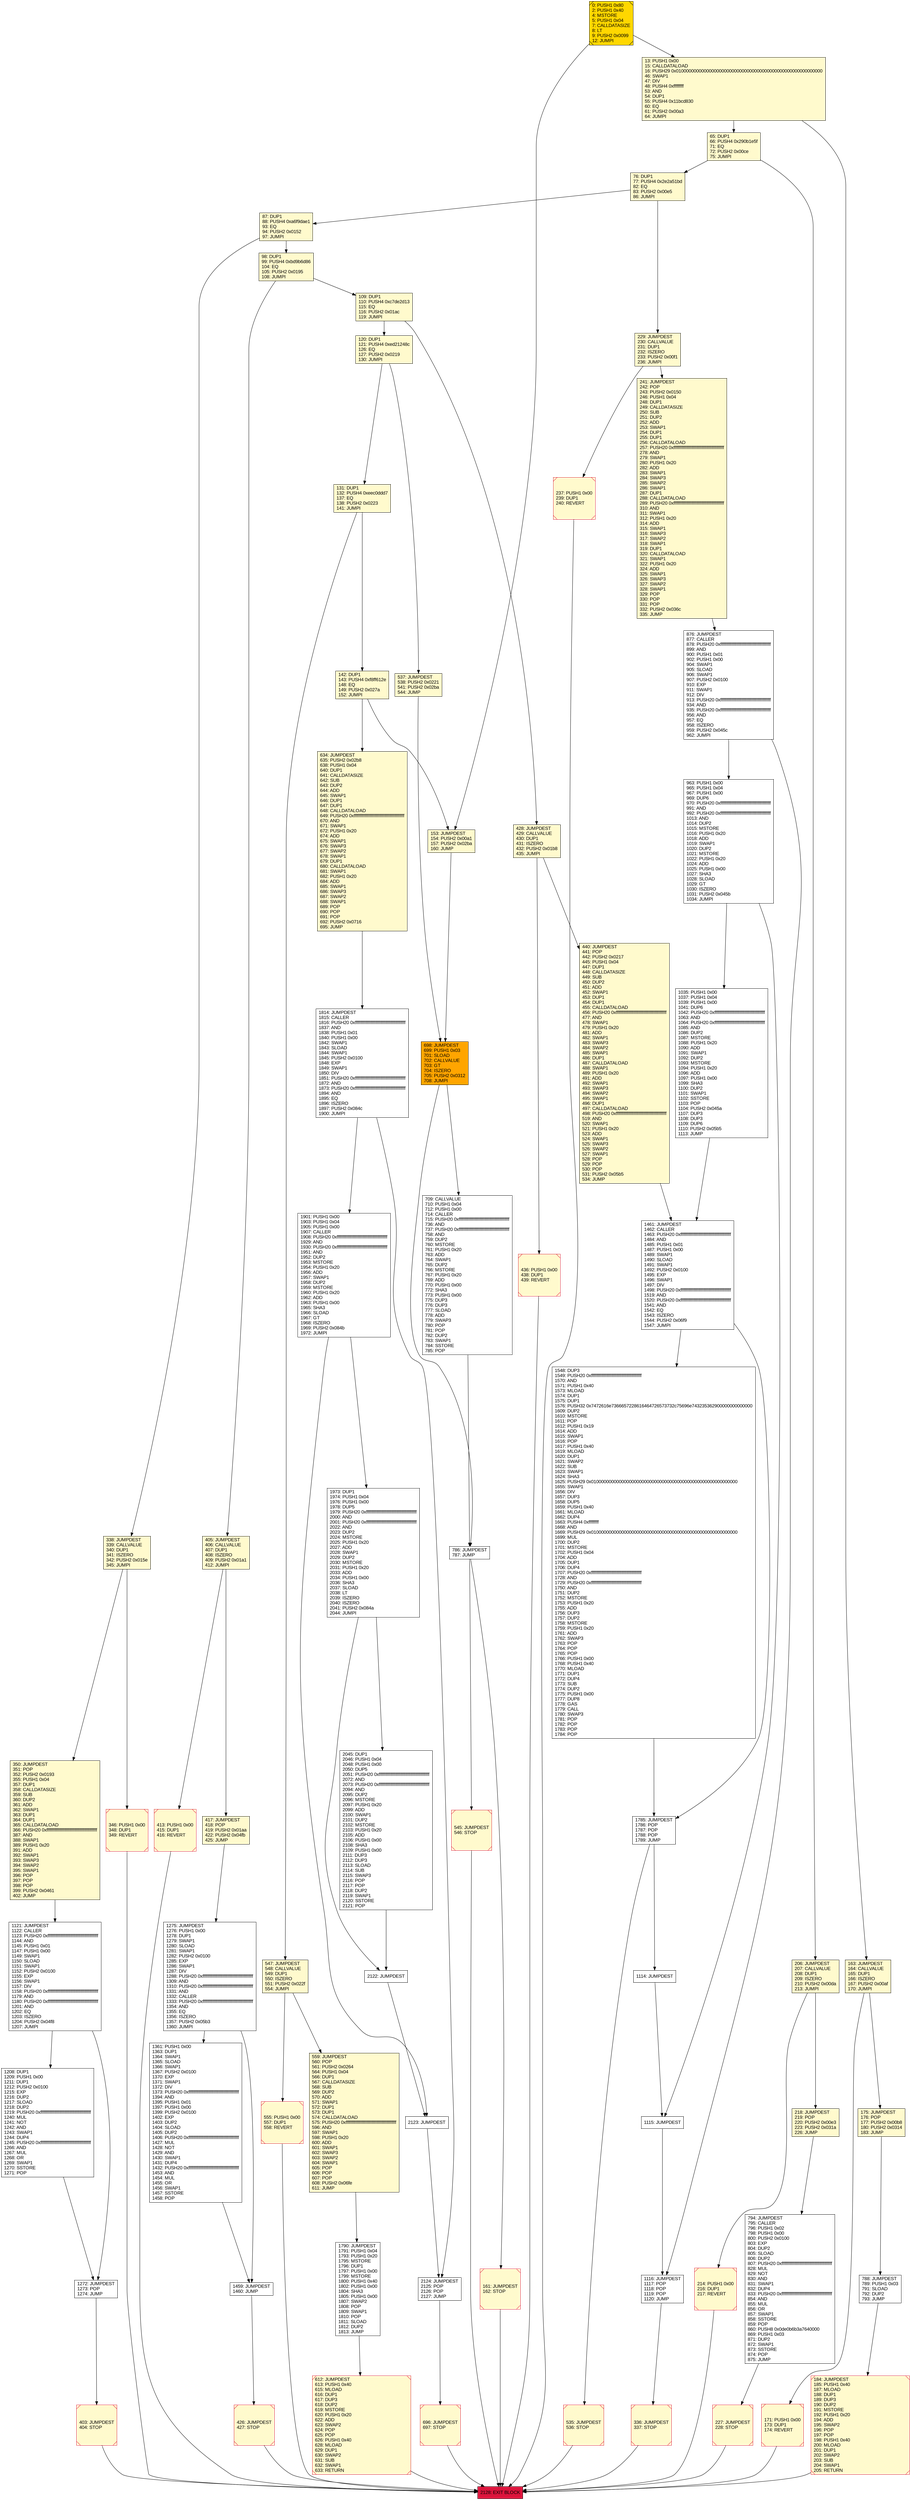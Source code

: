 digraph G {
bgcolor=transparent rankdir=UD;
node [shape=box style=filled color=black fillcolor=white fontname=arial fontcolor=black];
218 [label="218: JUMPDEST\l219: POP\l220: PUSH2 0x00e3\l223: PUSH2 0x031a\l226: JUMP\l" fillcolor=lemonchiffon ];
535 [label="535: JUMPDEST\l536: STOP\l" fillcolor=lemonchiffon shape=Msquare color=crimson ];
1459 [label="1459: JUMPDEST\l1460: JUMP\l" ];
2123 [label="2123: JUMPDEST\l" ];
403 [label="403: JUMPDEST\l404: STOP\l" fillcolor=lemonchiffon shape=Msquare color=crimson ];
2124 [label="2124: JUMPDEST\l2125: POP\l2126: POP\l2127: JUMP\l" ];
2122 [label="2122: JUMPDEST\l" ];
794 [label="794: JUMPDEST\l795: CALLER\l796: PUSH1 0x02\l798: PUSH1 0x00\l800: PUSH2 0x0100\l803: EXP\l804: DUP2\l805: SLOAD\l806: DUP2\l807: PUSH20 0xffffffffffffffffffffffffffffffffffffffff\l828: MUL\l829: NOT\l830: AND\l831: SWAP1\l832: DUP4\l833: PUSH20 0xffffffffffffffffffffffffffffffffffffffff\l854: AND\l855: MUL\l856: OR\l857: SWAP1\l858: SSTORE\l859: POP\l860: PUSH8 0x0de0b6b3a7640000\l869: PUSH1 0x03\l871: DUP2\l872: SWAP1\l873: SSTORE\l874: POP\l875: JUMP\l" ];
171 [label="171: PUSH1 0x00\l173: DUP1\l174: REVERT\l" fillcolor=lemonchiffon shape=Msquare color=crimson ];
241 [label="241: JUMPDEST\l242: POP\l243: PUSH2 0x0150\l246: PUSH1 0x04\l248: DUP1\l249: CALLDATASIZE\l250: SUB\l251: DUP2\l252: ADD\l253: SWAP1\l254: DUP1\l255: DUP1\l256: CALLDATALOAD\l257: PUSH20 0xffffffffffffffffffffffffffffffffffffffff\l278: AND\l279: SWAP1\l280: PUSH1 0x20\l282: ADD\l283: SWAP1\l284: SWAP3\l285: SWAP2\l286: SWAP1\l287: DUP1\l288: CALLDATALOAD\l289: PUSH20 0xffffffffffffffffffffffffffffffffffffffff\l310: AND\l311: SWAP1\l312: PUSH1 0x20\l314: ADD\l315: SWAP1\l316: SWAP3\l317: SWAP2\l318: SWAP1\l319: DUP1\l320: CALLDATALOAD\l321: SWAP1\l322: PUSH1 0x20\l324: ADD\l325: SWAP1\l326: SWAP3\l327: SWAP2\l328: SWAP1\l329: POP\l330: POP\l331: POP\l332: PUSH2 0x036c\l335: JUMP\l" fillcolor=lemonchiffon ];
555 [label="555: PUSH1 0x00\l557: DUP1\l558: REVERT\l" fillcolor=lemonchiffon shape=Msquare color=crimson ];
184 [label="184: JUMPDEST\l185: PUSH1 0x40\l187: MLOAD\l188: DUP1\l189: DUP3\l190: DUP2\l191: MSTORE\l192: PUSH1 0x20\l194: ADD\l195: SWAP2\l196: POP\l197: POP\l198: PUSH1 0x40\l200: MLOAD\l201: DUP1\l202: SWAP2\l203: SUB\l204: SWAP1\l205: RETURN\l" fillcolor=lemonchiffon shape=Msquare color=crimson ];
963 [label="963: PUSH1 0x00\l965: PUSH1 0x04\l967: PUSH1 0x00\l969: DUP6\l970: PUSH20 0xffffffffffffffffffffffffffffffffffffffff\l991: AND\l992: PUSH20 0xffffffffffffffffffffffffffffffffffffffff\l1013: AND\l1014: DUP2\l1015: MSTORE\l1016: PUSH1 0x20\l1018: ADD\l1019: SWAP1\l1020: DUP2\l1021: MSTORE\l1022: PUSH1 0x20\l1024: ADD\l1025: PUSH1 0x00\l1027: SHA3\l1028: SLOAD\l1029: GT\l1030: ISZERO\l1031: PUSH2 0x045b\l1034: JUMPI\l" ];
338 [label="338: JUMPDEST\l339: CALLVALUE\l340: DUP1\l341: ISZERO\l342: PUSH2 0x015e\l345: JUMPI\l" fillcolor=lemonchiffon ];
1901 [label="1901: PUSH1 0x00\l1903: PUSH1 0x04\l1905: PUSH1 0x00\l1907: CALLER\l1908: PUSH20 0xffffffffffffffffffffffffffffffffffffffff\l1929: AND\l1930: PUSH20 0xffffffffffffffffffffffffffffffffffffffff\l1951: AND\l1952: DUP2\l1953: MSTORE\l1954: PUSH1 0x20\l1956: ADD\l1957: SWAP1\l1958: DUP2\l1959: MSTORE\l1960: PUSH1 0x20\l1962: ADD\l1963: PUSH1 0x00\l1965: SHA3\l1966: SLOAD\l1967: GT\l1968: ISZERO\l1969: PUSH2 0x084b\l1972: JUMPI\l" ];
436 [label="436: PUSH1 0x00\l438: DUP1\l439: REVERT\l" fillcolor=lemonchiffon shape=Msquare color=crimson ];
1115 [label="1115: JUMPDEST\l" ];
98 [label="98: DUP1\l99: PUSH4 0xbd9b6d86\l104: EQ\l105: PUSH2 0x0195\l108: JUMPI\l" fillcolor=lemonchiffon ];
1114 [label="1114: JUMPDEST\l" ];
2045 [label="2045: DUP1\l2046: PUSH1 0x04\l2048: PUSH1 0x00\l2050: DUP5\l2051: PUSH20 0xffffffffffffffffffffffffffffffffffffffff\l2072: AND\l2073: PUSH20 0xffffffffffffffffffffffffffffffffffffffff\l2094: AND\l2095: DUP2\l2096: MSTORE\l2097: PUSH1 0x20\l2099: ADD\l2100: SWAP1\l2101: DUP2\l2102: MSTORE\l2103: PUSH1 0x20\l2105: ADD\l2106: PUSH1 0x00\l2108: SHA3\l2109: PUSH1 0x00\l2111: DUP3\l2112: DUP3\l2113: SLOAD\l2114: SUB\l2115: SWAP3\l2116: POP\l2117: POP\l2118: DUP2\l2119: SWAP1\l2120: SSTORE\l2121: POP\l" ];
440 [label="440: JUMPDEST\l441: POP\l442: PUSH2 0x0217\l445: PUSH1 0x04\l447: DUP1\l448: CALLDATASIZE\l449: SUB\l450: DUP2\l451: ADD\l452: SWAP1\l453: DUP1\l454: DUP1\l455: CALLDATALOAD\l456: PUSH20 0xffffffffffffffffffffffffffffffffffffffff\l477: AND\l478: SWAP1\l479: PUSH1 0x20\l481: ADD\l482: SWAP1\l483: SWAP3\l484: SWAP2\l485: SWAP1\l486: DUP1\l487: CALLDATALOAD\l488: SWAP1\l489: PUSH1 0x20\l491: ADD\l492: SWAP1\l493: SWAP3\l494: SWAP2\l495: SWAP1\l496: DUP1\l497: CALLDATALOAD\l498: PUSH20 0xffffffffffffffffffffffffffffffffffffffff\l519: AND\l520: SWAP1\l521: PUSH1 0x20\l523: ADD\l524: SWAP1\l525: SWAP3\l526: SWAP2\l527: SWAP1\l528: POP\l529: POP\l530: POP\l531: PUSH2 0x05b5\l534: JUMP\l" fillcolor=lemonchiffon ];
1785 [label="1785: JUMPDEST\l1786: POP\l1787: POP\l1788: POP\l1789: JUMP\l" ];
131 [label="131: DUP1\l132: PUSH4 0xeec0ddd7\l137: EQ\l138: PUSH2 0x0223\l141: JUMPI\l" fillcolor=lemonchiffon ];
1461 [label="1461: JUMPDEST\l1462: CALLER\l1463: PUSH20 0xffffffffffffffffffffffffffffffffffffffff\l1484: AND\l1485: PUSH1 0x01\l1487: PUSH1 0x00\l1489: SWAP1\l1490: SLOAD\l1491: SWAP1\l1492: PUSH2 0x0100\l1495: EXP\l1496: SWAP1\l1497: DIV\l1498: PUSH20 0xffffffffffffffffffffffffffffffffffffffff\l1519: AND\l1520: PUSH20 0xffffffffffffffffffffffffffffffffffffffff\l1541: AND\l1542: EQ\l1543: ISZERO\l1544: PUSH2 0x06f9\l1547: JUMPI\l" ];
1973 [label="1973: DUP1\l1974: PUSH1 0x04\l1976: PUSH1 0x00\l1978: DUP5\l1979: PUSH20 0xffffffffffffffffffffffffffffffffffffffff\l2000: AND\l2001: PUSH20 0xffffffffffffffffffffffffffffffffffffffff\l2022: AND\l2023: DUP2\l2024: MSTORE\l2025: PUSH1 0x20\l2027: ADD\l2028: SWAP1\l2029: DUP2\l2030: MSTORE\l2031: PUSH1 0x20\l2033: ADD\l2034: PUSH1 0x00\l2036: SHA3\l2037: SLOAD\l2038: LT\l2039: ISZERO\l2040: ISZERO\l2041: PUSH2 0x084a\l2044: JUMPI\l" ];
559 [label="559: JUMPDEST\l560: POP\l561: PUSH2 0x0264\l564: PUSH1 0x04\l566: DUP1\l567: CALLDATASIZE\l568: SUB\l569: DUP2\l570: ADD\l571: SWAP1\l572: DUP1\l573: DUP1\l574: CALLDATALOAD\l575: PUSH20 0xffffffffffffffffffffffffffffffffffffffff\l596: AND\l597: SWAP1\l598: PUSH1 0x20\l600: ADD\l601: SWAP1\l602: SWAP3\l603: SWAP2\l604: SWAP1\l605: POP\l606: POP\l607: POP\l608: PUSH2 0x06fe\l611: JUMP\l" fillcolor=lemonchiffon ];
1790 [label="1790: JUMPDEST\l1791: PUSH1 0x04\l1793: PUSH1 0x20\l1795: MSTORE\l1796: DUP1\l1797: PUSH1 0x00\l1799: MSTORE\l1800: PUSH1 0x40\l1802: PUSH1 0x00\l1804: SHA3\l1805: PUSH1 0x00\l1807: SWAP2\l1808: POP\l1809: SWAP1\l1810: POP\l1811: SLOAD\l1812: DUP2\l1813: JUMP\l" ];
786 [label="786: JUMPDEST\l787: JUMP\l" ];
1208 [label="1208: DUP1\l1209: PUSH1 0x00\l1211: DUP1\l1212: PUSH2 0x0100\l1215: EXP\l1216: DUP2\l1217: SLOAD\l1218: DUP2\l1219: PUSH20 0xffffffffffffffffffffffffffffffffffffffff\l1240: MUL\l1241: NOT\l1242: AND\l1243: SWAP1\l1244: DUP4\l1245: PUSH20 0xffffffffffffffffffffffffffffffffffffffff\l1266: AND\l1267: MUL\l1268: OR\l1269: SWAP1\l1270: SSTORE\l1271: POP\l" ];
696 [label="696: JUMPDEST\l697: STOP\l" fillcolor=lemonchiffon shape=Msquare color=crimson ];
788 [label="788: JUMPDEST\l789: PUSH1 0x03\l791: SLOAD\l792: DUP2\l793: JUMP\l" ];
161 [label="161: JUMPDEST\l162: STOP\l" fillcolor=lemonchiffon shape=Msquare color=crimson ];
350 [label="350: JUMPDEST\l351: POP\l352: PUSH2 0x0193\l355: PUSH1 0x04\l357: DUP1\l358: CALLDATASIZE\l359: SUB\l360: DUP2\l361: ADD\l362: SWAP1\l363: DUP1\l364: DUP1\l365: CALLDATALOAD\l366: PUSH20 0xffffffffffffffffffffffffffffffffffffffff\l387: AND\l388: SWAP1\l389: PUSH1 0x20\l391: ADD\l392: SWAP1\l393: SWAP3\l394: SWAP2\l395: SWAP1\l396: POP\l397: POP\l398: POP\l399: PUSH2 0x0461\l402: JUMP\l" fillcolor=lemonchiffon ];
545 [label="545: JUMPDEST\l546: STOP\l" fillcolor=lemonchiffon shape=Msquare color=crimson ];
120 [label="120: DUP1\l121: PUSH4 0xed21248c\l126: EQ\l127: PUSH2 0x0219\l130: JUMPI\l" fillcolor=lemonchiffon ];
709 [label="709: CALLVALUE\l710: PUSH1 0x04\l712: PUSH1 0x00\l714: CALLER\l715: PUSH20 0xffffffffffffffffffffffffffffffffffffffff\l736: AND\l737: PUSH20 0xffffffffffffffffffffffffffffffffffffffff\l758: AND\l759: DUP2\l760: MSTORE\l761: PUSH1 0x20\l763: ADD\l764: SWAP1\l765: DUP2\l766: MSTORE\l767: PUSH1 0x20\l769: ADD\l770: PUSH1 0x00\l772: SHA3\l773: PUSH1 0x00\l775: DUP3\l776: DUP3\l777: SLOAD\l778: ADD\l779: SWAP3\l780: POP\l781: POP\l782: DUP2\l783: SWAP1\l784: SSTORE\l785: POP\l" ];
876 [label="876: JUMPDEST\l877: CALLER\l878: PUSH20 0xffffffffffffffffffffffffffffffffffffffff\l899: AND\l900: PUSH1 0x01\l902: PUSH1 0x00\l904: SWAP1\l905: SLOAD\l906: SWAP1\l907: PUSH2 0x0100\l910: EXP\l911: SWAP1\l912: DIV\l913: PUSH20 0xffffffffffffffffffffffffffffffffffffffff\l934: AND\l935: PUSH20 0xffffffffffffffffffffffffffffffffffffffff\l956: AND\l957: EQ\l958: ISZERO\l959: PUSH2 0x045c\l962: JUMPI\l" ];
0 [label="0: PUSH1 0x80\l2: PUSH1 0x40\l4: MSTORE\l5: PUSH1 0x04\l7: CALLDATASIZE\l8: LT\l9: PUSH2 0x0099\l12: JUMPI\l" fillcolor=lemonchiffon shape=Msquare fillcolor=gold ];
413 [label="413: PUSH1 0x00\l415: DUP1\l416: REVERT\l" fillcolor=lemonchiffon shape=Msquare color=crimson ];
1116 [label="1116: JUMPDEST\l1117: POP\l1118: POP\l1119: POP\l1120: JUMP\l" ];
426 [label="426: JUMPDEST\l427: STOP\l" fillcolor=lemonchiffon shape=Msquare color=crimson ];
698 [label="698: JUMPDEST\l699: PUSH1 0x03\l701: SLOAD\l702: CALLVALUE\l703: GT\l704: ISZERO\l705: PUSH2 0x0312\l708: JUMPI\l" fillcolor=orange ];
405 [label="405: JUMPDEST\l406: CALLVALUE\l407: DUP1\l408: ISZERO\l409: PUSH2 0x01a1\l412: JUMPI\l" fillcolor=lemonchiffon ];
336 [label="336: JUMPDEST\l337: STOP\l" fillcolor=lemonchiffon shape=Msquare color=crimson ];
13 [label="13: PUSH1 0x00\l15: CALLDATALOAD\l16: PUSH29 0x0100000000000000000000000000000000000000000000000000000000\l46: SWAP1\l47: DIV\l48: PUSH4 0xffffffff\l53: AND\l54: DUP1\l55: PUSH4 0x11bcd830\l60: EQ\l61: PUSH2 0x00a3\l64: JUMPI\l" fillcolor=lemonchiffon ];
175 [label="175: JUMPDEST\l176: POP\l177: PUSH2 0x00b8\l180: PUSH2 0x0314\l183: JUMP\l" fillcolor=lemonchiffon ];
417 [label="417: JUMPDEST\l418: POP\l419: PUSH2 0x01aa\l422: PUSH2 0x04fb\l425: JUMP\l" fillcolor=lemonchiffon ];
1275 [label="1275: JUMPDEST\l1276: PUSH1 0x00\l1278: DUP1\l1279: SWAP1\l1280: SLOAD\l1281: SWAP1\l1282: PUSH2 0x0100\l1285: EXP\l1286: SWAP1\l1287: DIV\l1288: PUSH20 0xffffffffffffffffffffffffffffffffffffffff\l1309: AND\l1310: PUSH20 0xffffffffffffffffffffffffffffffffffffffff\l1331: AND\l1332: CALLER\l1333: PUSH20 0xffffffffffffffffffffffffffffffffffffffff\l1354: AND\l1355: EQ\l1356: ISZERO\l1357: PUSH2 0x05b3\l1360: JUMPI\l" ];
237 [label="237: PUSH1 0x00\l239: DUP1\l240: REVERT\l" fillcolor=lemonchiffon shape=Msquare color=crimson ];
65 [label="65: DUP1\l66: PUSH4 0x290b1e5f\l71: EQ\l72: PUSH2 0x00ce\l75: JUMPI\l" fillcolor=lemonchiffon ];
2128 [label="2128: EXIT BLOCK\l" fillcolor=crimson ];
229 [label="229: JUMPDEST\l230: CALLVALUE\l231: DUP1\l232: ISZERO\l233: PUSH2 0x00f1\l236: JUMPI\l" fillcolor=lemonchiffon ];
76 [label="76: DUP1\l77: PUSH4 0x2e2a51bd\l82: EQ\l83: PUSH2 0x00e5\l86: JUMPI\l" fillcolor=lemonchiffon ];
612 [label="612: JUMPDEST\l613: PUSH1 0x40\l615: MLOAD\l616: DUP1\l617: DUP3\l618: DUP2\l619: MSTORE\l620: PUSH1 0x20\l622: ADD\l623: SWAP2\l624: POP\l625: POP\l626: PUSH1 0x40\l628: MLOAD\l629: DUP1\l630: SWAP2\l631: SUB\l632: SWAP1\l633: RETURN\l" fillcolor=lemonchiffon shape=Msquare color=crimson ];
153 [label="153: JUMPDEST\l154: PUSH2 0x00a1\l157: PUSH2 0x02ba\l160: JUMP\l" fillcolor=lemonchiffon ];
109 [label="109: DUP1\l110: PUSH4 0xc7de2d13\l115: EQ\l116: PUSH2 0x01ac\l119: JUMPI\l" fillcolor=lemonchiffon ];
428 [label="428: JUMPDEST\l429: CALLVALUE\l430: DUP1\l431: ISZERO\l432: PUSH2 0x01b8\l435: JUMPI\l" fillcolor=lemonchiffon ];
1814 [label="1814: JUMPDEST\l1815: CALLER\l1816: PUSH20 0xffffffffffffffffffffffffffffffffffffffff\l1837: AND\l1838: PUSH1 0x01\l1840: PUSH1 0x00\l1842: SWAP1\l1843: SLOAD\l1844: SWAP1\l1845: PUSH2 0x0100\l1848: EXP\l1849: SWAP1\l1850: DIV\l1851: PUSH20 0xffffffffffffffffffffffffffffffffffffffff\l1872: AND\l1873: PUSH20 0xffffffffffffffffffffffffffffffffffffffff\l1894: AND\l1895: EQ\l1896: ISZERO\l1897: PUSH2 0x084c\l1900: JUMPI\l" ];
537 [label="537: JUMPDEST\l538: PUSH2 0x0221\l541: PUSH2 0x02ba\l544: JUMP\l" fillcolor=lemonchiffon ];
1035 [label="1035: PUSH1 0x00\l1037: PUSH1 0x04\l1039: PUSH1 0x00\l1041: DUP6\l1042: PUSH20 0xffffffffffffffffffffffffffffffffffffffff\l1063: AND\l1064: PUSH20 0xffffffffffffffffffffffffffffffffffffffff\l1085: AND\l1086: DUP2\l1087: MSTORE\l1088: PUSH1 0x20\l1090: ADD\l1091: SWAP1\l1092: DUP2\l1093: MSTORE\l1094: PUSH1 0x20\l1096: ADD\l1097: PUSH1 0x00\l1099: SHA3\l1100: DUP2\l1101: SWAP1\l1102: SSTORE\l1103: POP\l1104: PUSH2 0x045a\l1107: DUP3\l1108: DUP3\l1109: DUP6\l1110: PUSH2 0x05b5\l1113: JUMP\l" ];
1272 [label="1272: JUMPDEST\l1273: POP\l1274: JUMP\l" ];
87 [label="87: DUP1\l88: PUSH4 0xa6f9dae1\l93: EQ\l94: PUSH2 0x0152\l97: JUMPI\l" fillcolor=lemonchiffon ];
142 [label="142: DUP1\l143: PUSH4 0xf8ff612e\l148: EQ\l149: PUSH2 0x027a\l152: JUMPI\l" fillcolor=lemonchiffon ];
206 [label="206: JUMPDEST\l207: CALLVALUE\l208: DUP1\l209: ISZERO\l210: PUSH2 0x00da\l213: JUMPI\l" fillcolor=lemonchiffon ];
1121 [label="1121: JUMPDEST\l1122: CALLER\l1123: PUSH20 0xffffffffffffffffffffffffffffffffffffffff\l1144: AND\l1145: PUSH1 0x01\l1147: PUSH1 0x00\l1149: SWAP1\l1150: SLOAD\l1151: SWAP1\l1152: PUSH2 0x0100\l1155: EXP\l1156: SWAP1\l1157: DIV\l1158: PUSH20 0xffffffffffffffffffffffffffffffffffffffff\l1179: AND\l1180: PUSH20 0xffffffffffffffffffffffffffffffffffffffff\l1201: AND\l1202: EQ\l1203: ISZERO\l1204: PUSH2 0x04f8\l1207: JUMPI\l" ];
634 [label="634: JUMPDEST\l635: PUSH2 0x02b8\l638: PUSH1 0x04\l640: DUP1\l641: CALLDATASIZE\l642: SUB\l643: DUP2\l644: ADD\l645: SWAP1\l646: DUP1\l647: DUP1\l648: CALLDATALOAD\l649: PUSH20 0xffffffffffffffffffffffffffffffffffffffff\l670: AND\l671: SWAP1\l672: PUSH1 0x20\l674: ADD\l675: SWAP1\l676: SWAP3\l677: SWAP2\l678: SWAP1\l679: DUP1\l680: CALLDATALOAD\l681: SWAP1\l682: PUSH1 0x20\l684: ADD\l685: SWAP1\l686: SWAP3\l687: SWAP2\l688: SWAP1\l689: POP\l690: POP\l691: POP\l692: PUSH2 0x0716\l695: JUMP\l" fillcolor=lemonchiffon ];
1361 [label="1361: PUSH1 0x00\l1363: DUP1\l1364: SWAP1\l1365: SLOAD\l1366: SWAP1\l1367: PUSH2 0x0100\l1370: EXP\l1371: SWAP1\l1372: DIV\l1373: PUSH20 0xffffffffffffffffffffffffffffffffffffffff\l1394: AND\l1395: PUSH1 0x01\l1397: PUSH1 0x00\l1399: PUSH2 0x0100\l1402: EXP\l1403: DUP2\l1404: SLOAD\l1405: DUP2\l1406: PUSH20 0xffffffffffffffffffffffffffffffffffffffff\l1427: MUL\l1428: NOT\l1429: AND\l1430: SWAP1\l1431: DUP4\l1432: PUSH20 0xffffffffffffffffffffffffffffffffffffffff\l1453: AND\l1454: MUL\l1455: OR\l1456: SWAP1\l1457: SSTORE\l1458: POP\l" ];
163 [label="163: JUMPDEST\l164: CALLVALUE\l165: DUP1\l166: ISZERO\l167: PUSH2 0x00af\l170: JUMPI\l" fillcolor=lemonchiffon ];
1548 [label="1548: DUP3\l1549: PUSH20 0xffffffffffffffffffffffffffffffffffffffff\l1570: AND\l1571: PUSH1 0x40\l1573: MLOAD\l1574: DUP1\l1575: DUP1\l1576: PUSH32 0x7472616e7366657228616464726573732c75696e743235362900000000000000\l1609: DUP2\l1610: MSTORE\l1611: POP\l1612: PUSH1 0x19\l1614: ADD\l1615: SWAP1\l1616: POP\l1617: PUSH1 0x40\l1619: MLOAD\l1620: DUP1\l1621: SWAP2\l1622: SUB\l1623: SWAP1\l1624: SHA3\l1625: PUSH29 0x0100000000000000000000000000000000000000000000000000000000\l1655: SWAP1\l1656: DIV\l1657: DUP3\l1658: DUP5\l1659: PUSH1 0x40\l1661: MLOAD\l1662: DUP4\l1663: PUSH4 0xffffffff\l1668: AND\l1669: PUSH29 0x0100000000000000000000000000000000000000000000000000000000\l1699: MUL\l1700: DUP2\l1701: MSTORE\l1702: PUSH1 0x04\l1704: ADD\l1705: DUP1\l1706: DUP4\l1707: PUSH20 0xffffffffffffffffffffffffffffffffffffffff\l1728: AND\l1729: PUSH20 0xffffffffffffffffffffffffffffffffffffffff\l1750: AND\l1751: DUP2\l1752: MSTORE\l1753: PUSH1 0x20\l1755: ADD\l1756: DUP3\l1757: DUP2\l1758: MSTORE\l1759: PUSH1 0x20\l1761: ADD\l1762: SWAP3\l1763: POP\l1764: POP\l1765: POP\l1766: PUSH1 0x00\l1768: PUSH1 0x40\l1770: MLOAD\l1771: DUP1\l1772: DUP4\l1773: SUB\l1774: DUP2\l1775: PUSH1 0x00\l1777: DUP8\l1778: GAS\l1779: CALL\l1780: SWAP3\l1781: POP\l1782: POP\l1783: POP\l1784: POP\l" ];
214 [label="214: PUSH1 0x00\l216: DUP1\l217: REVERT\l" fillcolor=lemonchiffon shape=Msquare color=crimson ];
227 [label="227: JUMPDEST\l228: STOP\l" fillcolor=lemonchiffon shape=Msquare color=crimson ];
547 [label="547: JUMPDEST\l548: CALLVALUE\l549: DUP1\l550: ISZERO\l551: PUSH2 0x022f\l554: JUMPI\l" fillcolor=lemonchiffon ];
346 [label="346: PUSH1 0x00\l348: DUP1\l349: REVERT\l" fillcolor=lemonchiffon shape=Msquare color=crimson ];
417 -> 1275;
1114 -> 1115;
2122 -> 2123;
1461 -> 1785;
876 -> 1116;
405 -> 417;
13 -> 65;
1901 -> 1973;
786 -> 161;
2045 -> 2122;
229 -> 237;
963 -> 1115;
65 -> 76;
237 -> 2128;
537 -> 698;
120 -> 131;
65 -> 206;
338 -> 350;
214 -> 2128;
227 -> 2128;
1275 -> 1361;
13 -> 163;
163 -> 175;
1115 -> 1116;
2124 -> 696;
876 -> 963;
142 -> 153;
428 -> 440;
436 -> 2128;
98 -> 109;
1121 -> 1208;
963 -> 1035;
98 -> 405;
403 -> 2128;
171 -> 2128;
547 -> 559;
184 -> 2128;
350 -> 1121;
229 -> 241;
131 -> 547;
0 -> 153;
161 -> 2128;
698 -> 786;
206 -> 218;
413 -> 2128;
426 -> 2128;
87 -> 98;
547 -> 555;
175 -> 788;
87 -> 338;
1461 -> 1548;
1548 -> 1785;
1116 -> 336;
0 -> 13;
131 -> 142;
696 -> 2128;
794 -> 227;
405 -> 413;
2123 -> 2124;
76 -> 229;
440 -> 1461;
109 -> 428;
559 -> 1790;
612 -> 2128;
218 -> 794;
1973 -> 2045;
142 -> 634;
1785 -> 1114;
786 -> 545;
336 -> 2128;
1901 -> 2123;
153 -> 698;
1785 -> 535;
709 -> 786;
1973 -> 2122;
206 -> 214;
346 -> 2128;
241 -> 876;
76 -> 87;
1121 -> 1272;
634 -> 1814;
788 -> 184;
1459 -> 426;
1035 -> 1461;
428 -> 436;
1814 -> 1901;
1275 -> 1459;
535 -> 2128;
1272 -> 403;
555 -> 2128;
1814 -> 2124;
109 -> 120;
163 -> 171;
545 -> 2128;
120 -> 537;
1361 -> 1459;
338 -> 346;
1790 -> 612;
698 -> 709;
1208 -> 1272;
}